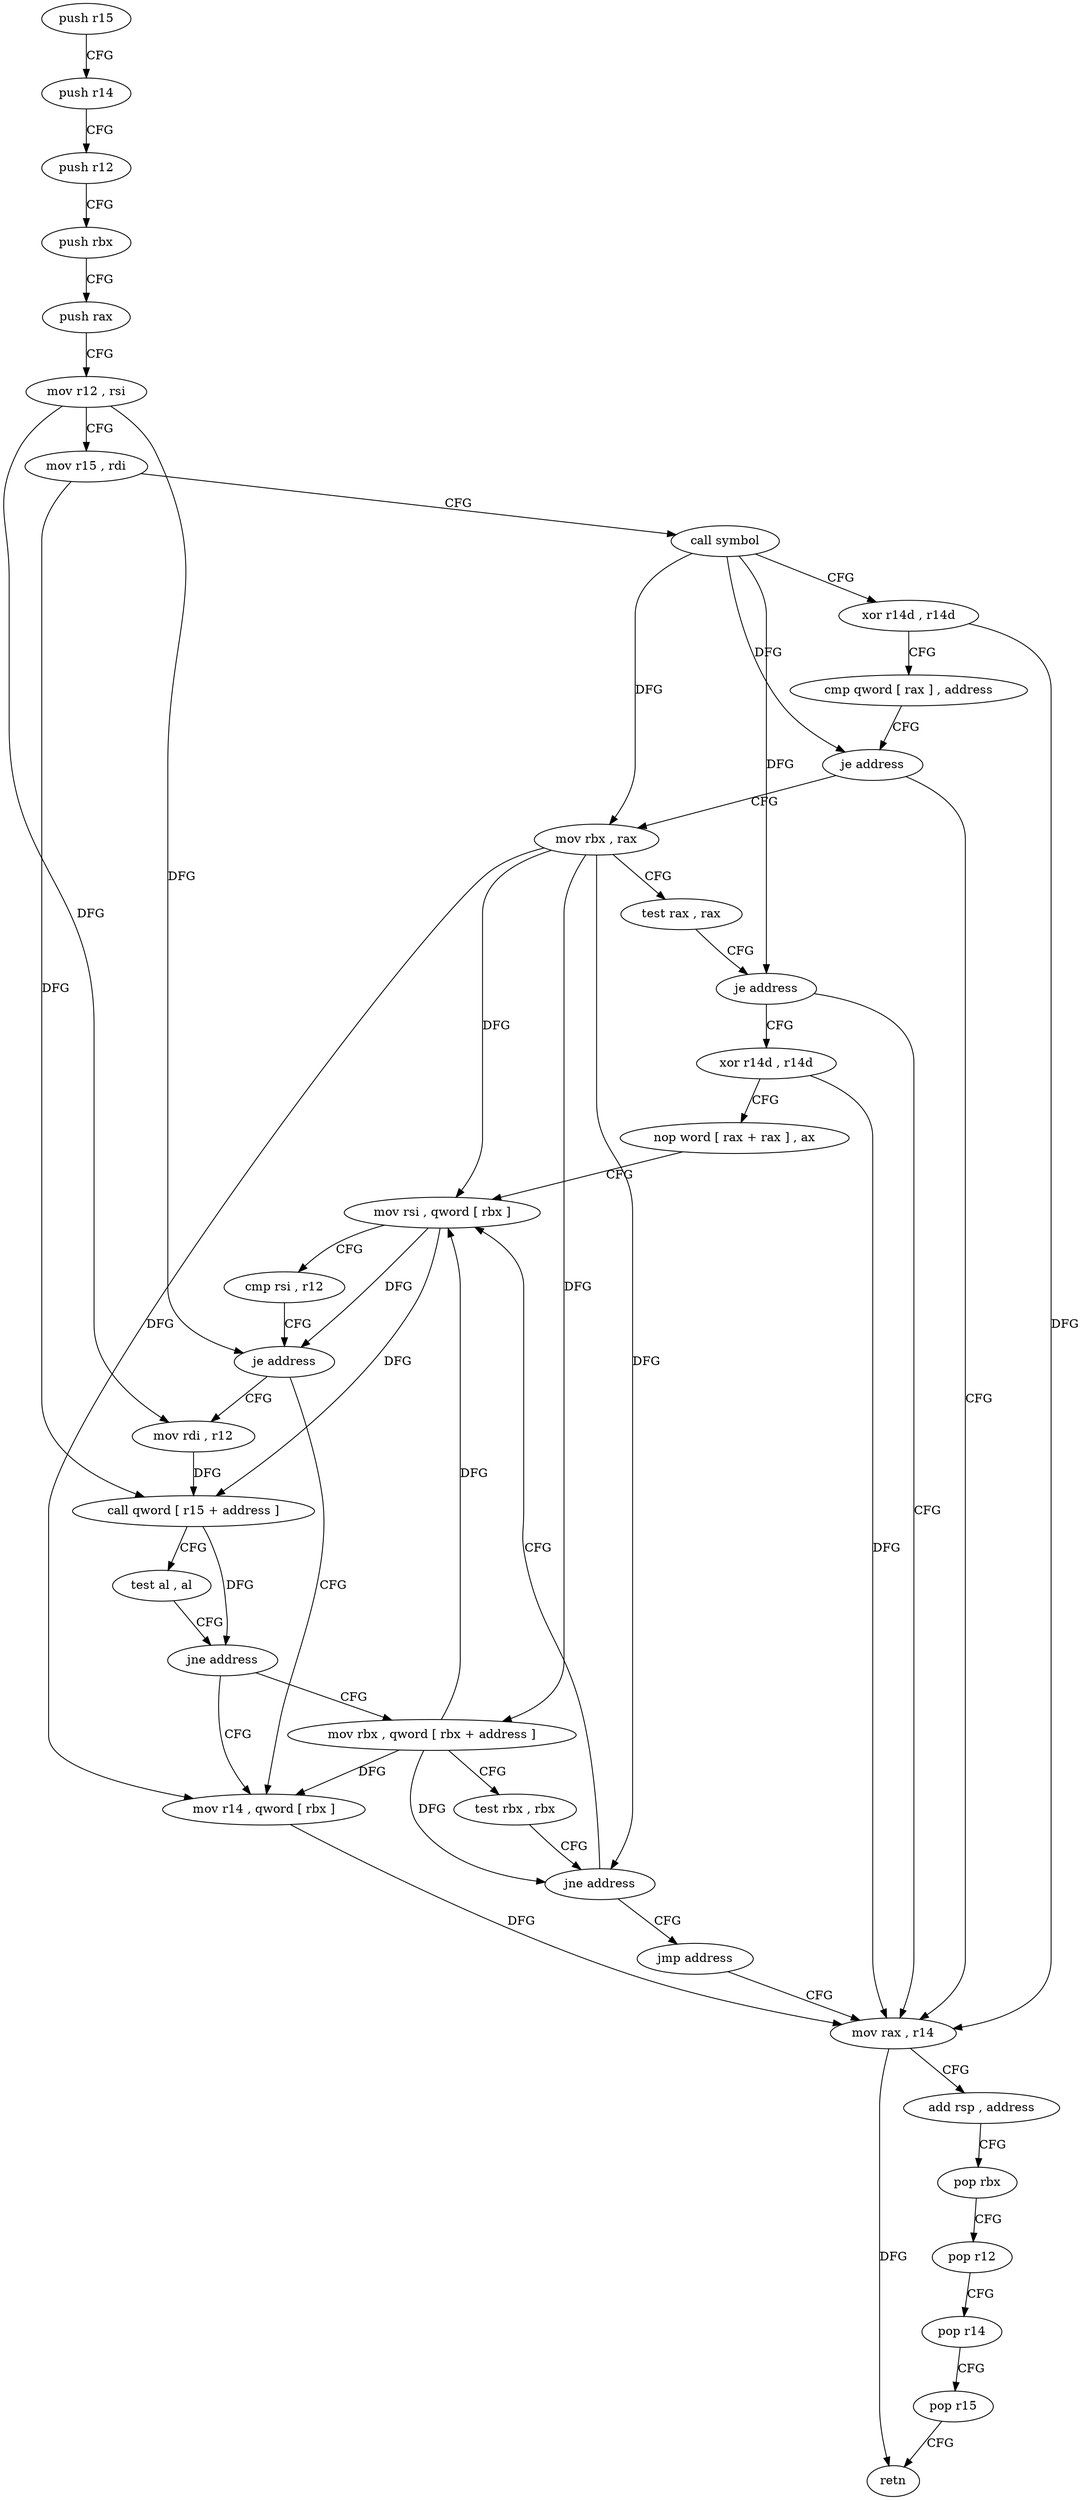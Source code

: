 digraph "func" {
"4219840" [label = "push r15" ]
"4219842" [label = "push r14" ]
"4219844" [label = "push r12" ]
"4219846" [label = "push rbx" ]
"4219847" [label = "push rax" ]
"4219848" [label = "mov r12 , rsi" ]
"4219851" [label = "mov r15 , rdi" ]
"4219854" [label = "call symbol" ]
"4219859" [label = "xor r14d , r14d" ]
"4219862" [label = "cmp qword [ rax ] , address" ]
"4219866" [label = "je address" ]
"4219921" [label = "mov rax , r14" ]
"4219868" [label = "mov rbx , rax" ]
"4219924" [label = "add rsp , address" ]
"4219928" [label = "pop rbx" ]
"4219929" [label = "pop r12" ]
"4219931" [label = "pop r14" ]
"4219933" [label = "pop r15" ]
"4219935" [label = "retn" ]
"4219871" [label = "test rax , rax" ]
"4219874" [label = "je address" ]
"4219876" [label = "xor r14d , r14d" ]
"4219879" [label = "nop word [ rax + rax ] , ax" ]
"4219888" [label = "mov rsi , qword [ rbx ]" ]
"4219918" [label = "mov r14 , qword [ rbx ]" ]
"4219896" [label = "mov rdi , r12" ]
"4219899" [label = "call qword [ r15 + address ]" ]
"4219903" [label = "test al , al" ]
"4219905" [label = "jne address" ]
"4219907" [label = "mov rbx , qword [ rbx + address ]" ]
"4219911" [label = "test rbx , rbx" ]
"4219914" [label = "jne address" ]
"4219916" [label = "jmp address" ]
"4219891" [label = "cmp rsi , r12" ]
"4219894" [label = "je address" ]
"4219840" -> "4219842" [ label = "CFG" ]
"4219842" -> "4219844" [ label = "CFG" ]
"4219844" -> "4219846" [ label = "CFG" ]
"4219846" -> "4219847" [ label = "CFG" ]
"4219847" -> "4219848" [ label = "CFG" ]
"4219848" -> "4219851" [ label = "CFG" ]
"4219848" -> "4219894" [ label = "DFG" ]
"4219848" -> "4219896" [ label = "DFG" ]
"4219851" -> "4219854" [ label = "CFG" ]
"4219851" -> "4219899" [ label = "DFG" ]
"4219854" -> "4219859" [ label = "CFG" ]
"4219854" -> "4219866" [ label = "DFG" ]
"4219854" -> "4219868" [ label = "DFG" ]
"4219854" -> "4219874" [ label = "DFG" ]
"4219859" -> "4219862" [ label = "CFG" ]
"4219859" -> "4219921" [ label = "DFG" ]
"4219862" -> "4219866" [ label = "CFG" ]
"4219866" -> "4219921" [ label = "CFG" ]
"4219866" -> "4219868" [ label = "CFG" ]
"4219921" -> "4219924" [ label = "CFG" ]
"4219921" -> "4219935" [ label = "DFG" ]
"4219868" -> "4219871" [ label = "CFG" ]
"4219868" -> "4219888" [ label = "DFG" ]
"4219868" -> "4219918" [ label = "DFG" ]
"4219868" -> "4219907" [ label = "DFG" ]
"4219868" -> "4219914" [ label = "DFG" ]
"4219924" -> "4219928" [ label = "CFG" ]
"4219928" -> "4219929" [ label = "CFG" ]
"4219929" -> "4219931" [ label = "CFG" ]
"4219931" -> "4219933" [ label = "CFG" ]
"4219933" -> "4219935" [ label = "CFG" ]
"4219871" -> "4219874" [ label = "CFG" ]
"4219874" -> "4219921" [ label = "CFG" ]
"4219874" -> "4219876" [ label = "CFG" ]
"4219876" -> "4219879" [ label = "CFG" ]
"4219876" -> "4219921" [ label = "DFG" ]
"4219879" -> "4219888" [ label = "CFG" ]
"4219888" -> "4219891" [ label = "CFG" ]
"4219888" -> "4219894" [ label = "DFG" ]
"4219888" -> "4219899" [ label = "DFG" ]
"4219918" -> "4219921" [ label = "DFG" ]
"4219896" -> "4219899" [ label = "DFG" ]
"4219899" -> "4219903" [ label = "CFG" ]
"4219899" -> "4219905" [ label = "DFG" ]
"4219903" -> "4219905" [ label = "CFG" ]
"4219905" -> "4219918" [ label = "CFG" ]
"4219905" -> "4219907" [ label = "CFG" ]
"4219907" -> "4219911" [ label = "CFG" ]
"4219907" -> "4219888" [ label = "DFG" ]
"4219907" -> "4219918" [ label = "DFG" ]
"4219907" -> "4219914" [ label = "DFG" ]
"4219911" -> "4219914" [ label = "CFG" ]
"4219914" -> "4219888" [ label = "CFG" ]
"4219914" -> "4219916" [ label = "CFG" ]
"4219916" -> "4219921" [ label = "CFG" ]
"4219891" -> "4219894" [ label = "CFG" ]
"4219894" -> "4219918" [ label = "CFG" ]
"4219894" -> "4219896" [ label = "CFG" ]
}
